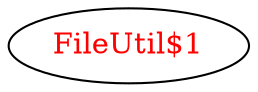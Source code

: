 digraph dependencyGraph {
 concentrate=true;
 ranksep="2.0";
 rankdir="LR"; 
 splines="ortho";
"FileUtil$1" [fontcolor="red"];
}